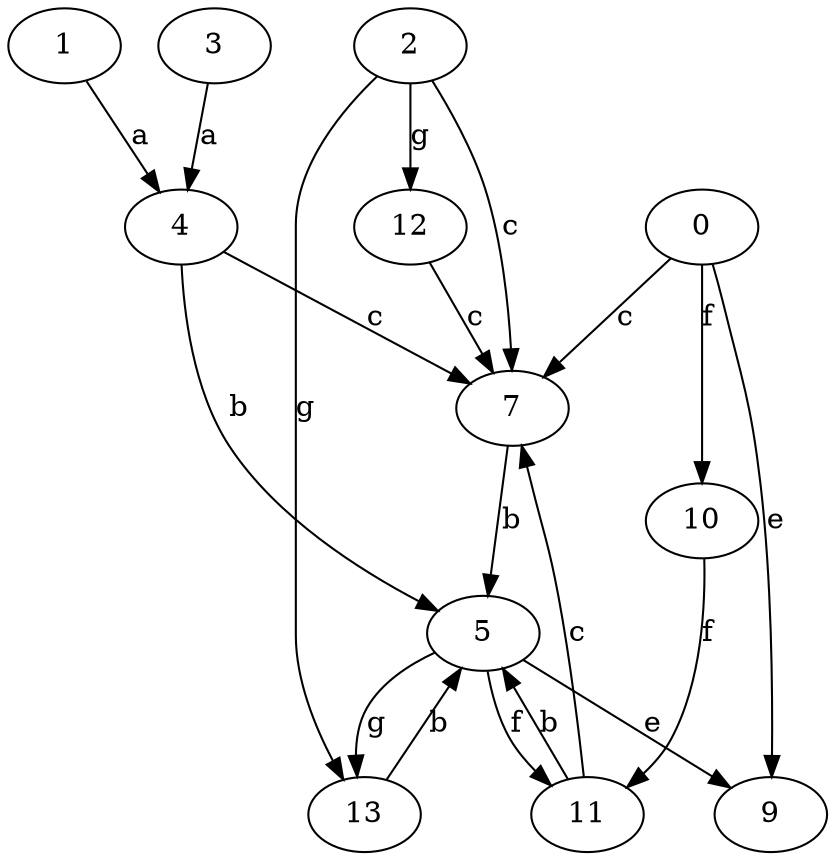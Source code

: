 strict digraph  {
2;
0;
3;
1;
4;
5;
7;
9;
10;
11;
12;
13;
2 -> 7  [label=c];
2 -> 12  [label=g];
2 -> 13  [label=g];
0 -> 7  [label=c];
0 -> 9  [label=e];
0 -> 10  [label=f];
3 -> 4  [label=a];
1 -> 4  [label=a];
4 -> 5  [label=b];
4 -> 7  [label=c];
5 -> 9  [label=e];
5 -> 11  [label=f];
5 -> 13  [label=g];
7 -> 5  [label=b];
10 -> 11  [label=f];
11 -> 5  [label=b];
11 -> 7  [label=c];
12 -> 7  [label=c];
13 -> 5  [label=b];
}
